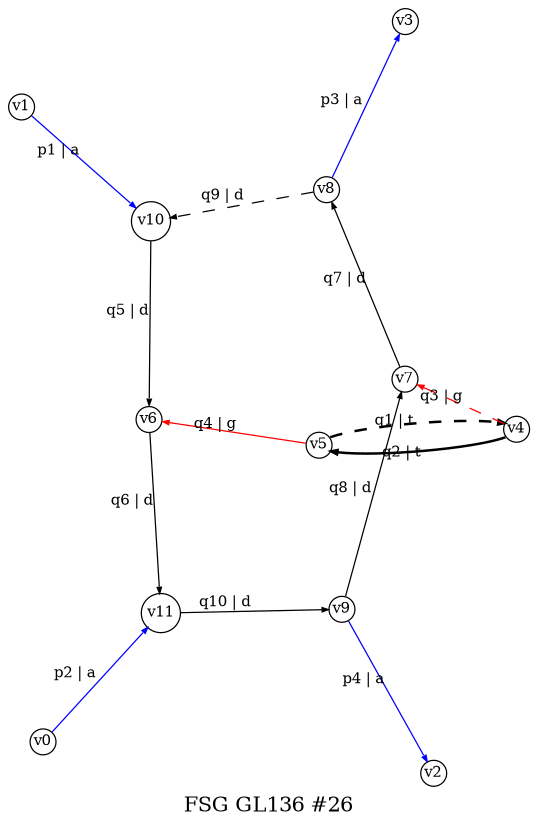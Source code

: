 digraph dot_26_0_GL136 {
label="FSG GL136 #26";
noverlap="scale"; layout="neato";
graph [ fontsize=10,ratio=1.5 ];
node [ fontsize=7,shape=circle,margin=0,height=0.01,penwidth=0.6 ];
edge [ fontsize=7,arrowsize=0.3,penwidth=0.6 ];
"v1" -> "v10" [label="p1 | a",color="blue",penwidth="0.6",style="solid"];
"v0" -> "v11" [label="p2 | a",color="blue",penwidth="0.6",style="solid"];
"v8" -> "v3" [label="p3 | a",color="blue",penwidth="0.6",style="solid"];
"v9" -> "v2" [label="p4 | a",color="blue",penwidth="0.6",style="solid"];
"v5" -> "v4" [label="q1 | t",color="black",penwidth="1.2",style="dashed"];
"v4" -> "v5" [label="q2 | t",color="black",penwidth="1.2",style="solid"];
"v4" -> "v7" [label="q3 | g",color="red",penwidth="0.6",style="dashed"];
"v5" -> "v6" [label="q4 | g",color="red",penwidth="0.6",style="solid"];
"v10" -> "v6" [label="q5 | d",color="black",penwidth="0.6",style="solid"];
"v6" -> "v11" [label="q6 | d",color="black",penwidth="0.6",style="solid"];
"v7" -> "v8" [label="q7 | d",color="black",penwidth="0.6",style="solid"];
"v9" -> "v7" [label="q8 | d",color="black",penwidth="0.6",style="solid"];
"v8" -> "v10" [label="q9 | d",color="black",penwidth="0.6",style="dashed"];
"v11" -> "v9" [label="q10 | d",color="black",penwidth="0.6",style="solid"];
}